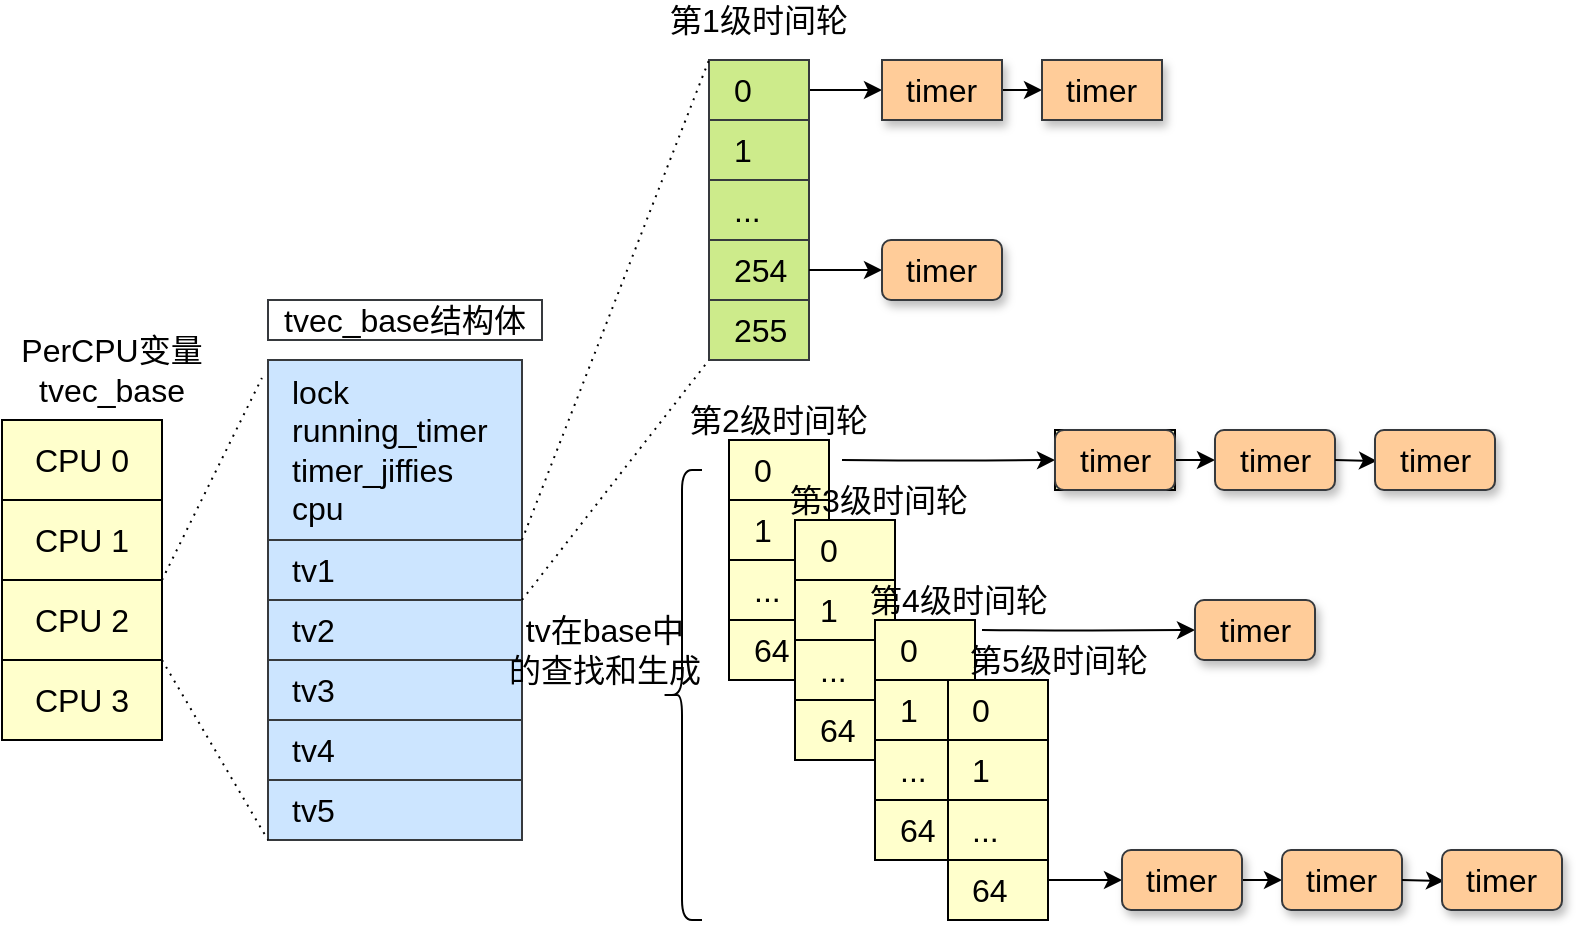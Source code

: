 <mxfile version="13.7.9" type="device"><diagram name="时间轮转法" id="c7558073-3199-34d8-9f00-42111426c3f3"><mxGraphModel dx="1422" dy="823" grid="1" gridSize="10" guides="1" tooltips="1" connect="1" arrows="1" fold="1" page="1" pageScale="1" pageWidth="826" pageHeight="1169" background="#ffffff" math="0" shadow="0"><root><mxCell id="0"/><mxCell id="1" parent="0"/><mxCell id="4" value="CPU 0" style="whiteSpace=wrap;align=center;verticalAlign=middle;fontStyle=0;strokeWidth=1;fillColor=#FFFFCC;fontSize=16;" parent="1" vertex="1"><mxGeometry y="340" width="80" height="40" as="geometry"/></mxCell><mxCell id="ftG8HzHOaZ9L4et3qrdw-96" value="CPU 1" style="whiteSpace=wrap;align=center;verticalAlign=middle;fontStyle=0;strokeWidth=1;fillColor=#FFFFCC;fontSize=16;" vertex="1" parent="1"><mxGeometry y="380" width="80" height="40" as="geometry"/></mxCell><mxCell id="ftG8HzHOaZ9L4et3qrdw-97" value="CPU 2" style="whiteSpace=wrap;align=center;verticalAlign=middle;fontStyle=0;strokeWidth=1;fillColor=#FFFFCC;fontSize=16;" vertex="1" parent="1"><mxGeometry y="420" width="80" height="40" as="geometry"/></mxCell><mxCell id="ftG8HzHOaZ9L4et3qrdw-98" value="CPU 3" style="whiteSpace=wrap;align=center;verticalAlign=middle;fontStyle=0;strokeWidth=1;fillColor=#FFFFCC;fontSize=16;" vertex="1" parent="1"><mxGeometry y="460" width="80" height="40" as="geometry"/></mxCell><mxCell id="ftG8HzHOaZ9L4et3qrdw-99" value="PerCPU变量tvec_base" style="text;html=1;strokeColor=none;fillColor=none;align=center;verticalAlign=middle;whiteSpace=wrap;rounded=0;fontSize=16;strokeWidth=1;" vertex="1" parent="1"><mxGeometry y="290" width="110" height="50" as="geometry"/></mxCell><mxCell id="ftG8HzHOaZ9L4et3qrdw-102" value="lock&#10;running_timer&#10;timer_jiffies&#10;cpu" style="whiteSpace=wrap;align=left;verticalAlign=middle;fontStyle=0;strokeWidth=1;fillColor=#cce5ff;fontSize=16;labelPosition=center;verticalLabelPosition=middle;spacingLeft=10;strokeColor=#36393d;" vertex="1" parent="1"><mxGeometry x="133" y="310" width="127" height="90" as="geometry"/></mxCell><mxCell id="ftG8HzHOaZ9L4et3qrdw-103" value="tv1" style="whiteSpace=wrap;align=left;verticalAlign=middle;fontStyle=0;strokeWidth=1;fillColor=#cce5ff;fontSize=16;labelPosition=center;verticalLabelPosition=middle;spacingLeft=10;strokeColor=#36393d;" vertex="1" parent="1"><mxGeometry x="133" y="400" width="127" height="30" as="geometry"/></mxCell><mxCell id="ftG8HzHOaZ9L4et3qrdw-104" value="tv2" style="whiteSpace=wrap;align=left;verticalAlign=middle;fontStyle=0;strokeWidth=1;fillColor=#cce5ff;fontSize=16;labelPosition=center;verticalLabelPosition=middle;spacingLeft=10;strokeColor=#36393d;" vertex="1" parent="1"><mxGeometry x="133" y="430" width="127" height="30" as="geometry"/></mxCell><mxCell id="ftG8HzHOaZ9L4et3qrdw-105" value="tv3" style="whiteSpace=wrap;align=left;verticalAlign=middle;fontStyle=0;strokeWidth=1;fillColor=#cce5ff;fontSize=16;labelPosition=center;verticalLabelPosition=middle;spacingLeft=10;strokeColor=#36393d;" vertex="1" parent="1"><mxGeometry x="133" y="460" width="127" height="30" as="geometry"/></mxCell><mxCell id="ftG8HzHOaZ9L4et3qrdw-106" value="tv4" style="whiteSpace=wrap;align=left;verticalAlign=middle;fontStyle=0;strokeWidth=1;fillColor=#cce5ff;fontSize=16;labelPosition=center;verticalLabelPosition=middle;spacingLeft=10;strokeColor=#36393d;" vertex="1" parent="1"><mxGeometry x="133" y="490" width="127" height="30" as="geometry"/></mxCell><mxCell id="ftG8HzHOaZ9L4et3qrdw-107" value="tv5" style="whiteSpace=wrap;align=left;verticalAlign=middle;fontStyle=0;strokeWidth=1;fillColor=#cce5ff;fontSize=16;labelPosition=center;verticalLabelPosition=middle;spacingLeft=10;strokeColor=#36393d;" vertex="1" parent="1"><mxGeometry x="133" y="520" width="127" height="30" as="geometry"/></mxCell><mxCell id="ftG8HzHOaZ9L4et3qrdw-108" value="tvec_base结构体" style="text;html=1;strokeColor=#36393d;align=center;verticalAlign=middle;whiteSpace=wrap;rounded=0;fontSize=16;" vertex="1" parent="1"><mxGeometry x="133" y="280" width="137" height="20" as="geometry"/></mxCell><mxCell id="ftG8HzHOaZ9L4et3qrdw-109" value="" style="endArrow=none;dashed=1;html=1;dashPattern=1 3;strokeWidth=1;fontSize=16;exitX=1;exitY=0;exitDx=0;exitDy=0;entryX=-0.024;entryY=0.1;entryDx=0;entryDy=0;entryPerimeter=0;" edge="1" parent="1" source="ftG8HzHOaZ9L4et3qrdw-97" target="ftG8HzHOaZ9L4et3qrdw-102"><mxGeometry width="50" height="50" relative="1" as="geometry"><mxPoint x="140" y="380" as="sourcePoint"/><mxPoint x="190" y="330" as="targetPoint"/></mxGeometry></mxCell><mxCell id="ftG8HzHOaZ9L4et3qrdw-110" value="" style="endArrow=none;dashed=1;html=1;dashPattern=1 3;strokeWidth=1;fontSize=16;exitX=1;exitY=0;exitDx=0;exitDy=0;entryX=0;entryY=1;entryDx=0;entryDy=0;" edge="1" parent="1" source="ftG8HzHOaZ9L4et3qrdw-98" target="ftG8HzHOaZ9L4et3qrdw-107"><mxGeometry width="50" height="50" relative="1" as="geometry"><mxPoint x="90" y="430" as="sourcePoint"/><mxPoint x="139.952" y="329" as="targetPoint"/></mxGeometry></mxCell><mxCell id="ftG8HzHOaZ9L4et3qrdw-163" style="edgeStyle=orthogonalEdgeStyle;curved=1;rounded=0;orthogonalLoop=1;jettySize=auto;html=1;exitX=1;exitY=0.5;exitDx=0;exitDy=0;entryX=0;entryY=0.5;entryDx=0;entryDy=0;strokeWidth=1;fontSize=16;" edge="1" parent="1" source="ftG8HzHOaZ9L4et3qrdw-112" target="ftG8HzHOaZ9L4et3qrdw-161"><mxGeometry relative="1" as="geometry"/></mxCell><mxCell id="ftG8HzHOaZ9L4et3qrdw-112" value="0" style="whiteSpace=wrap;align=left;verticalAlign=middle;fontStyle=0;strokeWidth=1;fillColor=#cdeb8b;fontSize=16;labelPosition=center;verticalLabelPosition=middle;spacingLeft=10;strokeColor=#36393d;" vertex="1" parent="1"><mxGeometry x="353.5" y="160" width="50" height="30" as="geometry"/></mxCell><mxCell id="ftG8HzHOaZ9L4et3qrdw-113" value="1" style="whiteSpace=wrap;align=left;verticalAlign=middle;fontStyle=0;strokeWidth=1;fillColor=#cdeb8b;fontSize=16;labelPosition=center;verticalLabelPosition=middle;spacingLeft=10;strokeColor=#36393d;" vertex="1" parent="1"><mxGeometry x="353.5" y="190" width="50" height="30" as="geometry"/></mxCell><mxCell id="ftG8HzHOaZ9L4et3qrdw-114" value="..." style="whiteSpace=wrap;align=left;verticalAlign=middle;fontStyle=0;strokeWidth=1;fillColor=#cdeb8b;fontSize=16;labelPosition=center;verticalLabelPosition=middle;spacingLeft=10;strokeColor=#36393d;" vertex="1" parent="1"><mxGeometry x="353.5" y="220" width="50" height="30" as="geometry"/></mxCell><mxCell id="ftG8HzHOaZ9L4et3qrdw-115" value="254" style="whiteSpace=wrap;align=left;verticalAlign=middle;fontStyle=0;strokeWidth=1;fillColor=#cdeb8b;fontSize=16;labelPosition=center;verticalLabelPosition=middle;spacingLeft=10;strokeColor=#36393d;" vertex="1" parent="1"><mxGeometry x="353.5" y="250" width="50" height="30" as="geometry"/></mxCell><mxCell id="ftG8HzHOaZ9L4et3qrdw-116" value="255" style="whiteSpace=wrap;align=left;verticalAlign=middle;fontStyle=0;strokeWidth=1;fillColor=#cdeb8b;fontSize=16;labelPosition=center;verticalLabelPosition=middle;spacingLeft=10;strokeColor=#36393d;" vertex="1" parent="1"><mxGeometry x="353.5" y="280" width="50" height="30" as="geometry"/></mxCell><mxCell id="ftG8HzHOaZ9L4et3qrdw-117" value="第1级时间轮" style="text;html=1;strokeColor=none;fillColor=none;align=center;verticalAlign=middle;whiteSpace=wrap;rounded=0;fontSize=16;" vertex="1" parent="1"><mxGeometry x="310" y="130" width="137" height="20" as="geometry"/></mxCell><mxCell id="ftG8HzHOaZ9L4et3qrdw-118" value="" style="endArrow=none;dashed=1;html=1;dashPattern=1 3;strokeWidth=1;fontSize=16;exitX=1;exitY=0;exitDx=0;exitDy=0;entryX=0;entryY=0;entryDx=0;entryDy=0;" edge="1" parent="1" source="ftG8HzHOaZ9L4et3qrdw-103" target="ftG8HzHOaZ9L4et3qrdw-112"><mxGeometry width="50" height="50" relative="1" as="geometry"><mxPoint x="320.05" y="351" as="sourcePoint"/><mxPoint x="370.002" y="250" as="targetPoint"/></mxGeometry></mxCell><mxCell id="ftG8HzHOaZ9L4et3qrdw-119" value="" style="endArrow=none;dashed=1;html=1;dashPattern=1 3;strokeWidth=1;fontSize=16;exitX=1;exitY=0;exitDx=0;exitDy=0;entryX=0;entryY=1;entryDx=0;entryDy=0;" edge="1" parent="1" source="ftG8HzHOaZ9L4et3qrdw-104" target="ftG8HzHOaZ9L4et3qrdw-116"><mxGeometry width="50" height="50" relative="1" as="geometry"><mxPoint x="290" y="410" as="sourcePoint"/><mxPoint x="370" y="410" as="targetPoint"/></mxGeometry></mxCell><mxCell id="ftG8HzHOaZ9L4et3qrdw-134" value="" style="group" vertex="1" connectable="0" parent="1"><mxGeometry x="320" y="330" width="187" height="260" as="geometry"/></mxCell><mxCell id="ftG8HzHOaZ9L4et3qrdw-120" value="0" style="whiteSpace=wrap;align=left;verticalAlign=middle;fontStyle=0;strokeWidth=1;fillColor=#FFFFCC;fontSize=16;labelPosition=center;verticalLabelPosition=middle;spacingLeft=10;" vertex="1" parent="ftG8HzHOaZ9L4et3qrdw-134"><mxGeometry x="43.5" y="20" width="50" height="30" as="geometry"/></mxCell><mxCell id="ftG8HzHOaZ9L4et3qrdw-121" value="1" style="whiteSpace=wrap;align=left;verticalAlign=middle;fontStyle=0;strokeWidth=1;fillColor=#FFFFCC;fontSize=16;labelPosition=center;verticalLabelPosition=middle;spacingLeft=10;" vertex="1" parent="ftG8HzHOaZ9L4et3qrdw-134"><mxGeometry x="43.5" y="50" width="50" height="30" as="geometry"/></mxCell><mxCell id="ftG8HzHOaZ9L4et3qrdw-122" value="..." style="whiteSpace=wrap;align=left;verticalAlign=middle;fontStyle=0;strokeWidth=1;fillColor=#FFFFCC;fontSize=16;labelPosition=center;verticalLabelPosition=middle;spacingLeft=10;" vertex="1" parent="ftG8HzHOaZ9L4et3qrdw-134"><mxGeometry x="43.5" y="80" width="50" height="30" as="geometry"/></mxCell><mxCell id="ftG8HzHOaZ9L4et3qrdw-123" value="64" style="whiteSpace=wrap;align=left;verticalAlign=middle;fontStyle=0;strokeWidth=1;fillColor=#FFFFCC;fontSize=16;labelPosition=center;verticalLabelPosition=middle;spacingLeft=10;" vertex="1" parent="ftG8HzHOaZ9L4et3qrdw-134"><mxGeometry x="43.5" y="110" width="50" height="30" as="geometry"/></mxCell><mxCell id="ftG8HzHOaZ9L4et3qrdw-125" value="第2级时间轮" style="text;html=1;strokeColor=none;fillColor=none;align=center;verticalAlign=middle;whiteSpace=wrap;rounded=0;fontSize=16;" vertex="1" parent="ftG8HzHOaZ9L4et3qrdw-134"><mxGeometry width="137" height="20" as="geometry"/></mxCell><mxCell id="ftG8HzHOaZ9L4et3qrdw-135" value="" style="group" vertex="1" connectable="0" parent="ftG8HzHOaZ9L4et3qrdw-134"><mxGeometry x="50" y="40" width="137" height="140" as="geometry"/></mxCell><mxCell id="ftG8HzHOaZ9L4et3qrdw-128" value="0" style="whiteSpace=wrap;align=left;verticalAlign=middle;fontStyle=0;strokeWidth=1;fillColor=#FFFFCC;fontSize=16;labelPosition=center;verticalLabelPosition=middle;spacingLeft=10;" vertex="1" parent="ftG8HzHOaZ9L4et3qrdw-135"><mxGeometry x="26.5" y="20" width="50" height="30" as="geometry"/></mxCell><mxCell id="ftG8HzHOaZ9L4et3qrdw-129" value="1" style="whiteSpace=wrap;align=left;verticalAlign=middle;fontStyle=0;strokeWidth=1;fillColor=#FFFFCC;fontSize=16;labelPosition=center;verticalLabelPosition=middle;spacingLeft=10;" vertex="1" parent="ftG8HzHOaZ9L4et3qrdw-135"><mxGeometry x="26.5" y="50" width="50" height="30" as="geometry"/></mxCell><mxCell id="ftG8HzHOaZ9L4et3qrdw-130" value="..." style="whiteSpace=wrap;align=left;verticalAlign=middle;fontStyle=0;strokeWidth=1;fillColor=#FFFFCC;fontSize=16;labelPosition=center;verticalLabelPosition=middle;spacingLeft=10;" vertex="1" parent="ftG8HzHOaZ9L4et3qrdw-135"><mxGeometry x="26.5" y="80" width="50" height="30" as="geometry"/></mxCell><mxCell id="ftG8HzHOaZ9L4et3qrdw-131" value="64" style="whiteSpace=wrap;align=left;verticalAlign=middle;fontStyle=0;strokeWidth=1;fillColor=#FFFFCC;fontSize=16;labelPosition=center;verticalLabelPosition=middle;spacingLeft=10;" vertex="1" parent="ftG8HzHOaZ9L4et3qrdw-135"><mxGeometry x="26.5" y="110" width="50" height="30" as="geometry"/></mxCell><mxCell id="ftG8HzHOaZ9L4et3qrdw-132" value="第3级时间轮" style="text;html=1;strokeColor=none;fillColor=none;align=center;verticalAlign=middle;whiteSpace=wrap;rounded=0;fontSize=16;" vertex="1" parent="ftG8HzHOaZ9L4et3qrdw-135"><mxGeometry width="137" height="20" as="geometry"/></mxCell><mxCell id="ftG8HzHOaZ9L4et3qrdw-159" value="" style="shape=curlyBracket;whiteSpace=wrap;html=1;rounded=1;strokeWidth=1;fontSize=16;align=left;" vertex="1" parent="ftG8HzHOaZ9L4et3qrdw-134"><mxGeometry x="10" y="35" width="20" height="225" as="geometry"/></mxCell><mxCell id="ftG8HzHOaZ9L4et3qrdw-160" value="tv在base中&lt;br&gt;的查找和生成" style="text;html=1;strokeColor=none;fillColor=none;align=center;verticalAlign=middle;whiteSpace=wrap;rounded=0;fontSize=16;" vertex="1" parent="ftG8HzHOaZ9L4et3qrdw-134"><mxGeometry x="-87" y="115" width="137" height="20" as="geometry"/></mxCell><mxCell id="ftG8HzHOaZ9L4et3qrdw-144" value="" style="group" vertex="1" connectable="0" parent="1"><mxGeometry x="410" y="420" width="187" height="140" as="geometry"/></mxCell><mxCell id="ftG8HzHOaZ9L4et3qrdw-136" value="" style="group" vertex="1" connectable="0" parent="ftG8HzHOaZ9L4et3qrdw-144"><mxGeometry width="187" height="140" as="geometry"/></mxCell><mxCell id="ftG8HzHOaZ9L4et3qrdw-141" value="第4级时间轮" style="text;html=1;strokeColor=none;fillColor=none;align=center;verticalAlign=middle;whiteSpace=wrap;rounded=0;fontSize=16;" vertex="1" parent="ftG8HzHOaZ9L4et3qrdw-136"><mxGeometry width="137" height="20" as="geometry"/></mxCell><mxCell id="ftG8HzHOaZ9L4et3qrdw-149" value="" style="group" vertex="1" connectable="0" parent="ftG8HzHOaZ9L4et3qrdw-136"><mxGeometry x="26.5" y="20" width="50" height="120" as="geometry"/></mxCell><mxCell id="ftG8HzHOaZ9L4et3qrdw-137" value="0" style="whiteSpace=wrap;align=left;verticalAlign=middle;fontStyle=0;strokeWidth=1;fillColor=#FFFFCC;fontSize=16;labelPosition=center;verticalLabelPosition=middle;spacingLeft=10;" vertex="1" parent="ftG8HzHOaZ9L4et3qrdw-149"><mxGeometry width="50" height="30" as="geometry"/></mxCell><mxCell id="ftG8HzHOaZ9L4et3qrdw-138" value="1" style="whiteSpace=wrap;align=left;verticalAlign=middle;fontStyle=0;strokeWidth=1;fillColor=#FFFFCC;fontSize=16;labelPosition=center;verticalLabelPosition=middle;spacingLeft=10;" vertex="1" parent="ftG8HzHOaZ9L4et3qrdw-149"><mxGeometry y="30" width="50" height="30" as="geometry"/></mxCell><mxCell id="ftG8HzHOaZ9L4et3qrdw-139" value="..." style="whiteSpace=wrap;align=left;verticalAlign=middle;fontStyle=0;strokeWidth=1;fillColor=#FFFFCC;fontSize=16;labelPosition=center;verticalLabelPosition=middle;spacingLeft=10;" vertex="1" parent="ftG8HzHOaZ9L4et3qrdw-149"><mxGeometry y="60" width="50" height="30" as="geometry"/></mxCell><mxCell id="ftG8HzHOaZ9L4et3qrdw-140" value="64" style="whiteSpace=wrap;align=left;verticalAlign=middle;fontStyle=0;strokeWidth=1;fillColor=#FFFFCC;fontSize=16;labelPosition=center;verticalLabelPosition=middle;spacingLeft=10;" vertex="1" parent="ftG8HzHOaZ9L4et3qrdw-149"><mxGeometry y="90" width="50" height="30" as="geometry"/></mxCell><mxCell id="ftG8HzHOaZ9L4et3qrdw-152" value="第5级时间轮" style="text;html=1;strokeColor=none;fillColor=none;align=center;verticalAlign=middle;whiteSpace=wrap;rounded=0;fontSize=16;" vertex="1" parent="ftG8HzHOaZ9L4et3qrdw-136"><mxGeometry x="50" y="30" width="137" height="20" as="geometry"/></mxCell><mxCell id="ftG8HzHOaZ9L4et3qrdw-164" style="edgeStyle=orthogonalEdgeStyle;curved=1;rounded=0;orthogonalLoop=1;jettySize=auto;html=1;exitX=1;exitY=0.5;exitDx=0;exitDy=0;strokeWidth=1;fontSize=16;" edge="1" parent="1" source="ftG8HzHOaZ9L4et3qrdw-161" target="ftG8HzHOaZ9L4et3qrdw-162"><mxGeometry relative="1" as="geometry"/></mxCell><mxCell id="ftG8HzHOaZ9L4et3qrdw-161" value="timer" style="whiteSpace=wrap;align=left;verticalAlign=middle;fontStyle=0;strokeWidth=1;fillColor=#FFFFCC;fontSize=16;labelPosition=center;verticalLabelPosition=middle;spacingLeft=10;" vertex="1" parent="1"><mxGeometry x="440" y="160" width="60" height="30" as="geometry"/></mxCell><mxCell id="ftG8HzHOaZ9L4et3qrdw-162" value="timer" style="whiteSpace=wrap;align=left;verticalAlign=middle;fontStyle=0;strokeWidth=1;fillColor=#FFFFCC;fontSize=16;labelPosition=center;verticalLabelPosition=middle;spacingLeft=10;" vertex="1" parent="1"><mxGeometry x="520" y="160" width="60" height="30" as="geometry"/></mxCell><mxCell id="ftG8HzHOaZ9L4et3qrdw-165" style="edgeStyle=orthogonalEdgeStyle;curved=1;rounded=0;orthogonalLoop=1;jettySize=auto;html=1;exitX=1;exitY=0.5;exitDx=0;exitDy=0;entryX=0;entryY=0.5;entryDx=0;entryDy=0;strokeWidth=1;fontSize=16;" edge="1" parent="1" target="ftG8HzHOaZ9L4et3qrdw-167"><mxGeometry relative="1" as="geometry"><mxPoint x="403.5" y="265" as="sourcePoint"/></mxGeometry></mxCell><mxCell id="ftG8HzHOaZ9L4et3qrdw-167" value="timer" style="whiteSpace=wrap;align=left;verticalAlign=middle;fontStyle=0;strokeWidth=1;fillColor=#ffcc99;fontSize=16;labelPosition=center;verticalLabelPosition=middle;spacingLeft=10;shadow=1;rounded=1;strokeColor=#36393d;" vertex="1" parent="1"><mxGeometry x="440" y="250" width="60" height="30" as="geometry"/></mxCell><mxCell id="ftG8HzHOaZ9L4et3qrdw-169" style="edgeStyle=orthogonalEdgeStyle;curved=1;rounded=0;orthogonalLoop=1;jettySize=auto;html=1;entryX=0;entryY=0.5;entryDx=0;entryDy=0;strokeWidth=1;fontSize=16;" edge="1" parent="1" target="ftG8HzHOaZ9L4et3qrdw-171"><mxGeometry relative="1" as="geometry"><mxPoint x="420" y="360" as="sourcePoint"/></mxGeometry></mxCell><mxCell id="ftG8HzHOaZ9L4et3qrdw-170" style="edgeStyle=orthogonalEdgeStyle;curved=1;rounded=0;orthogonalLoop=1;jettySize=auto;html=1;exitX=1;exitY=0.5;exitDx=0;exitDy=0;strokeWidth=1;fontSize=16;" edge="1" parent="1" source="ftG8HzHOaZ9L4et3qrdw-171" target="ftG8HzHOaZ9L4et3qrdw-172"><mxGeometry relative="1" as="geometry"/></mxCell><mxCell id="ftG8HzHOaZ9L4et3qrdw-171" value="timer" style="whiteSpace=wrap;align=left;verticalAlign=middle;fontStyle=0;strokeWidth=1;fillColor=#FFFFCC;fontSize=16;labelPosition=center;verticalLabelPosition=middle;spacingLeft=10;" vertex="1" parent="1"><mxGeometry x="526.5" y="345" width="60" height="30" as="geometry"/></mxCell><mxCell id="ftG8HzHOaZ9L4et3qrdw-172" value="timer" style="whiteSpace=wrap;align=left;verticalAlign=middle;fontStyle=0;strokeWidth=1;fillColor=#ffcc99;fontSize=16;labelPosition=center;verticalLabelPosition=middle;spacingLeft=10;rounded=1;glass=0;shadow=1;sketch=0;strokeColor=#36393d;" vertex="1" parent="1"><mxGeometry x="606.5" y="345" width="60" height="30" as="geometry"/></mxCell><mxCell id="ftG8HzHOaZ9L4et3qrdw-175" style="edgeStyle=orthogonalEdgeStyle;curved=1;rounded=0;orthogonalLoop=1;jettySize=auto;html=1;exitX=1;exitY=0.5;exitDx=0;exitDy=0;strokeWidth=1;fontSize=16;" edge="1" parent="1" target="ftG8HzHOaZ9L4et3qrdw-176"><mxGeometry relative="1" as="geometry"><mxPoint x="666.5" y="360" as="sourcePoint"/></mxGeometry></mxCell><mxCell id="ftG8HzHOaZ9L4et3qrdw-176" value="timer" style="whiteSpace=wrap;align=left;verticalAlign=middle;fontStyle=0;strokeWidth=1;fillColor=#ffcc99;fontSize=16;labelPosition=center;verticalLabelPosition=middle;spacingLeft=10;rounded=1;glass=0;shadow=1;sketch=0;strokeColor=#36393d;" vertex="1" parent="1"><mxGeometry x="686.5" y="345" width="60" height="30" as="geometry"/></mxCell><mxCell id="ftG8HzHOaZ9L4et3qrdw-177" style="edgeStyle=orthogonalEdgeStyle;curved=1;rounded=0;orthogonalLoop=1;jettySize=auto;html=1;entryX=0;entryY=0.5;entryDx=0;entryDy=0;strokeWidth=1;fontSize=16;" edge="1" parent="1" target="ftG8HzHOaZ9L4et3qrdw-179"><mxGeometry relative="1" as="geometry"><mxPoint x="490" y="445" as="sourcePoint"/></mxGeometry></mxCell><mxCell id="ftG8HzHOaZ9L4et3qrdw-179" value="timer" style="whiteSpace=wrap;align=left;verticalAlign=middle;fontStyle=0;strokeWidth=1;fillColor=#ffcc99;fontSize=16;labelPosition=center;verticalLabelPosition=middle;spacingLeft=10;rounded=1;glass=0;shadow=1;sketch=0;strokeColor=#36393d;" vertex="1" parent="1"><mxGeometry x="596.5" y="430" width="60" height="30" as="geometry"/></mxCell><mxCell id="ftG8HzHOaZ9L4et3qrdw-153" value="" style="group" vertex="1" connectable="0" parent="1"><mxGeometry x="473" y="470" width="50" height="120" as="geometry"/></mxCell><mxCell id="ftG8HzHOaZ9L4et3qrdw-154" value="0" style="whiteSpace=wrap;align=left;verticalAlign=middle;fontStyle=0;strokeWidth=1;fillColor=#FFFFCC;fontSize=16;labelPosition=center;verticalLabelPosition=middle;spacingLeft=10;" vertex="1" parent="ftG8HzHOaZ9L4et3qrdw-153"><mxGeometry width="50" height="30" as="geometry"/></mxCell><mxCell id="ftG8HzHOaZ9L4et3qrdw-155" value="1" style="whiteSpace=wrap;align=left;verticalAlign=middle;fontStyle=0;strokeWidth=1;fillColor=#FFFFCC;fontSize=16;labelPosition=center;verticalLabelPosition=middle;spacingLeft=10;" vertex="1" parent="ftG8HzHOaZ9L4et3qrdw-153"><mxGeometry y="30" width="50" height="30" as="geometry"/></mxCell><mxCell id="ftG8HzHOaZ9L4et3qrdw-156" value="..." style="whiteSpace=wrap;align=left;verticalAlign=middle;fontStyle=0;strokeWidth=1;fillColor=#FFFFCC;fontSize=16;labelPosition=center;verticalLabelPosition=middle;spacingLeft=10;" vertex="1" parent="ftG8HzHOaZ9L4et3qrdw-153"><mxGeometry y="60" width="50" height="30" as="geometry"/></mxCell><mxCell id="ftG8HzHOaZ9L4et3qrdw-157" value="64" style="whiteSpace=wrap;align=left;verticalAlign=middle;fontStyle=0;strokeWidth=1;fillColor=#FFFFCC;fontSize=16;labelPosition=center;verticalLabelPosition=middle;spacingLeft=10;" vertex="1" parent="ftG8HzHOaZ9L4et3qrdw-153"><mxGeometry y="90" width="50" height="30" as="geometry"/></mxCell><mxCell id="ftG8HzHOaZ9L4et3qrdw-185" style="edgeStyle=orthogonalEdgeStyle;curved=1;rounded=0;orthogonalLoop=1;jettySize=auto;html=1;entryX=0;entryY=0.5;entryDx=0;entryDy=0;strokeWidth=1;fontSize=16;" edge="1" parent="1" target="ftG8HzHOaZ9L4et3qrdw-187"><mxGeometry relative="1" as="geometry"><mxPoint x="523" y="570" as="sourcePoint"/></mxGeometry></mxCell><mxCell id="ftG8HzHOaZ9L4et3qrdw-186" style="edgeStyle=orthogonalEdgeStyle;curved=1;rounded=0;orthogonalLoop=1;jettySize=auto;html=1;exitX=1;exitY=0.5;exitDx=0;exitDy=0;strokeWidth=1;fontSize=16;" edge="1" parent="1" source="ftG8HzHOaZ9L4et3qrdw-187" target="ftG8HzHOaZ9L4et3qrdw-188"><mxGeometry relative="1" as="geometry"/></mxCell><mxCell id="ftG8HzHOaZ9L4et3qrdw-187" value="timer" style="whiteSpace=wrap;align=left;verticalAlign=middle;fontStyle=0;strokeWidth=1;fillColor=#ffcc99;fontSize=16;labelPosition=center;verticalLabelPosition=middle;spacingLeft=10;rounded=1;glass=0;shadow=1;sketch=0;strokeColor=#36393d;" vertex="1" parent="1"><mxGeometry x="560" y="555" width="60" height="30" as="geometry"/></mxCell><mxCell id="ftG8HzHOaZ9L4et3qrdw-188" value="timer" style="whiteSpace=wrap;align=left;verticalAlign=middle;fontStyle=0;strokeWidth=1;fillColor=#ffcc99;fontSize=16;labelPosition=center;verticalLabelPosition=middle;spacingLeft=10;rounded=1;glass=0;shadow=1;sketch=0;strokeColor=#36393d;" vertex="1" parent="1"><mxGeometry x="640" y="555" width="60" height="30" as="geometry"/></mxCell><mxCell id="ftG8HzHOaZ9L4et3qrdw-189" style="edgeStyle=orthogonalEdgeStyle;curved=1;rounded=0;orthogonalLoop=1;jettySize=auto;html=1;exitX=1;exitY=0.5;exitDx=0;exitDy=0;strokeWidth=1;fontSize=16;" edge="1" parent="1" target="ftG8HzHOaZ9L4et3qrdw-190"><mxGeometry relative="1" as="geometry"><mxPoint x="700" y="570" as="sourcePoint"/></mxGeometry></mxCell><mxCell id="ftG8HzHOaZ9L4et3qrdw-190" value="timer" style="whiteSpace=wrap;align=left;verticalAlign=middle;fontStyle=0;strokeWidth=1;fillColor=#ffcc99;fontSize=16;labelPosition=center;verticalLabelPosition=middle;spacingLeft=10;rounded=1;glass=0;shadow=1;sketch=0;strokeColor=#36393d;" vertex="1" parent="1"><mxGeometry x="720" y="555" width="60" height="30" as="geometry"/></mxCell><mxCell id="ftG8HzHOaZ9L4et3qrdw-191" value="timer" style="whiteSpace=wrap;align=left;verticalAlign=middle;fontStyle=0;strokeWidth=1;fillColor=#ffcc99;fontSize=16;labelPosition=center;verticalLabelPosition=middle;spacingLeft=10;rounded=1;glass=0;shadow=1;sketch=0;strokeColor=#36393d;" vertex="1" parent="1"><mxGeometry x="526.5" y="345" width="60" height="30" as="geometry"/></mxCell><mxCell id="ftG8HzHOaZ9L4et3qrdw-192" value="timer" style="whiteSpace=wrap;align=left;verticalAlign=middle;fontStyle=0;strokeWidth=1;fillColor=#ffcc99;fontSize=16;labelPosition=center;verticalLabelPosition=middle;spacingLeft=10;strokeColor=#36393d;shadow=1;" vertex="1" parent="1"><mxGeometry x="440" y="160" width="60" height="30" as="geometry"/></mxCell><mxCell id="ftG8HzHOaZ9L4et3qrdw-193" value="timer" style="whiteSpace=wrap;align=left;verticalAlign=middle;fontStyle=0;strokeWidth=1;fillColor=#ffcc99;fontSize=16;labelPosition=center;verticalLabelPosition=middle;spacingLeft=10;strokeColor=#36393d;shadow=1;" vertex="1" parent="1"><mxGeometry x="520" y="160" width="60" height="30" as="geometry"/></mxCell></root></mxGraphModel></diagram></mxfile>